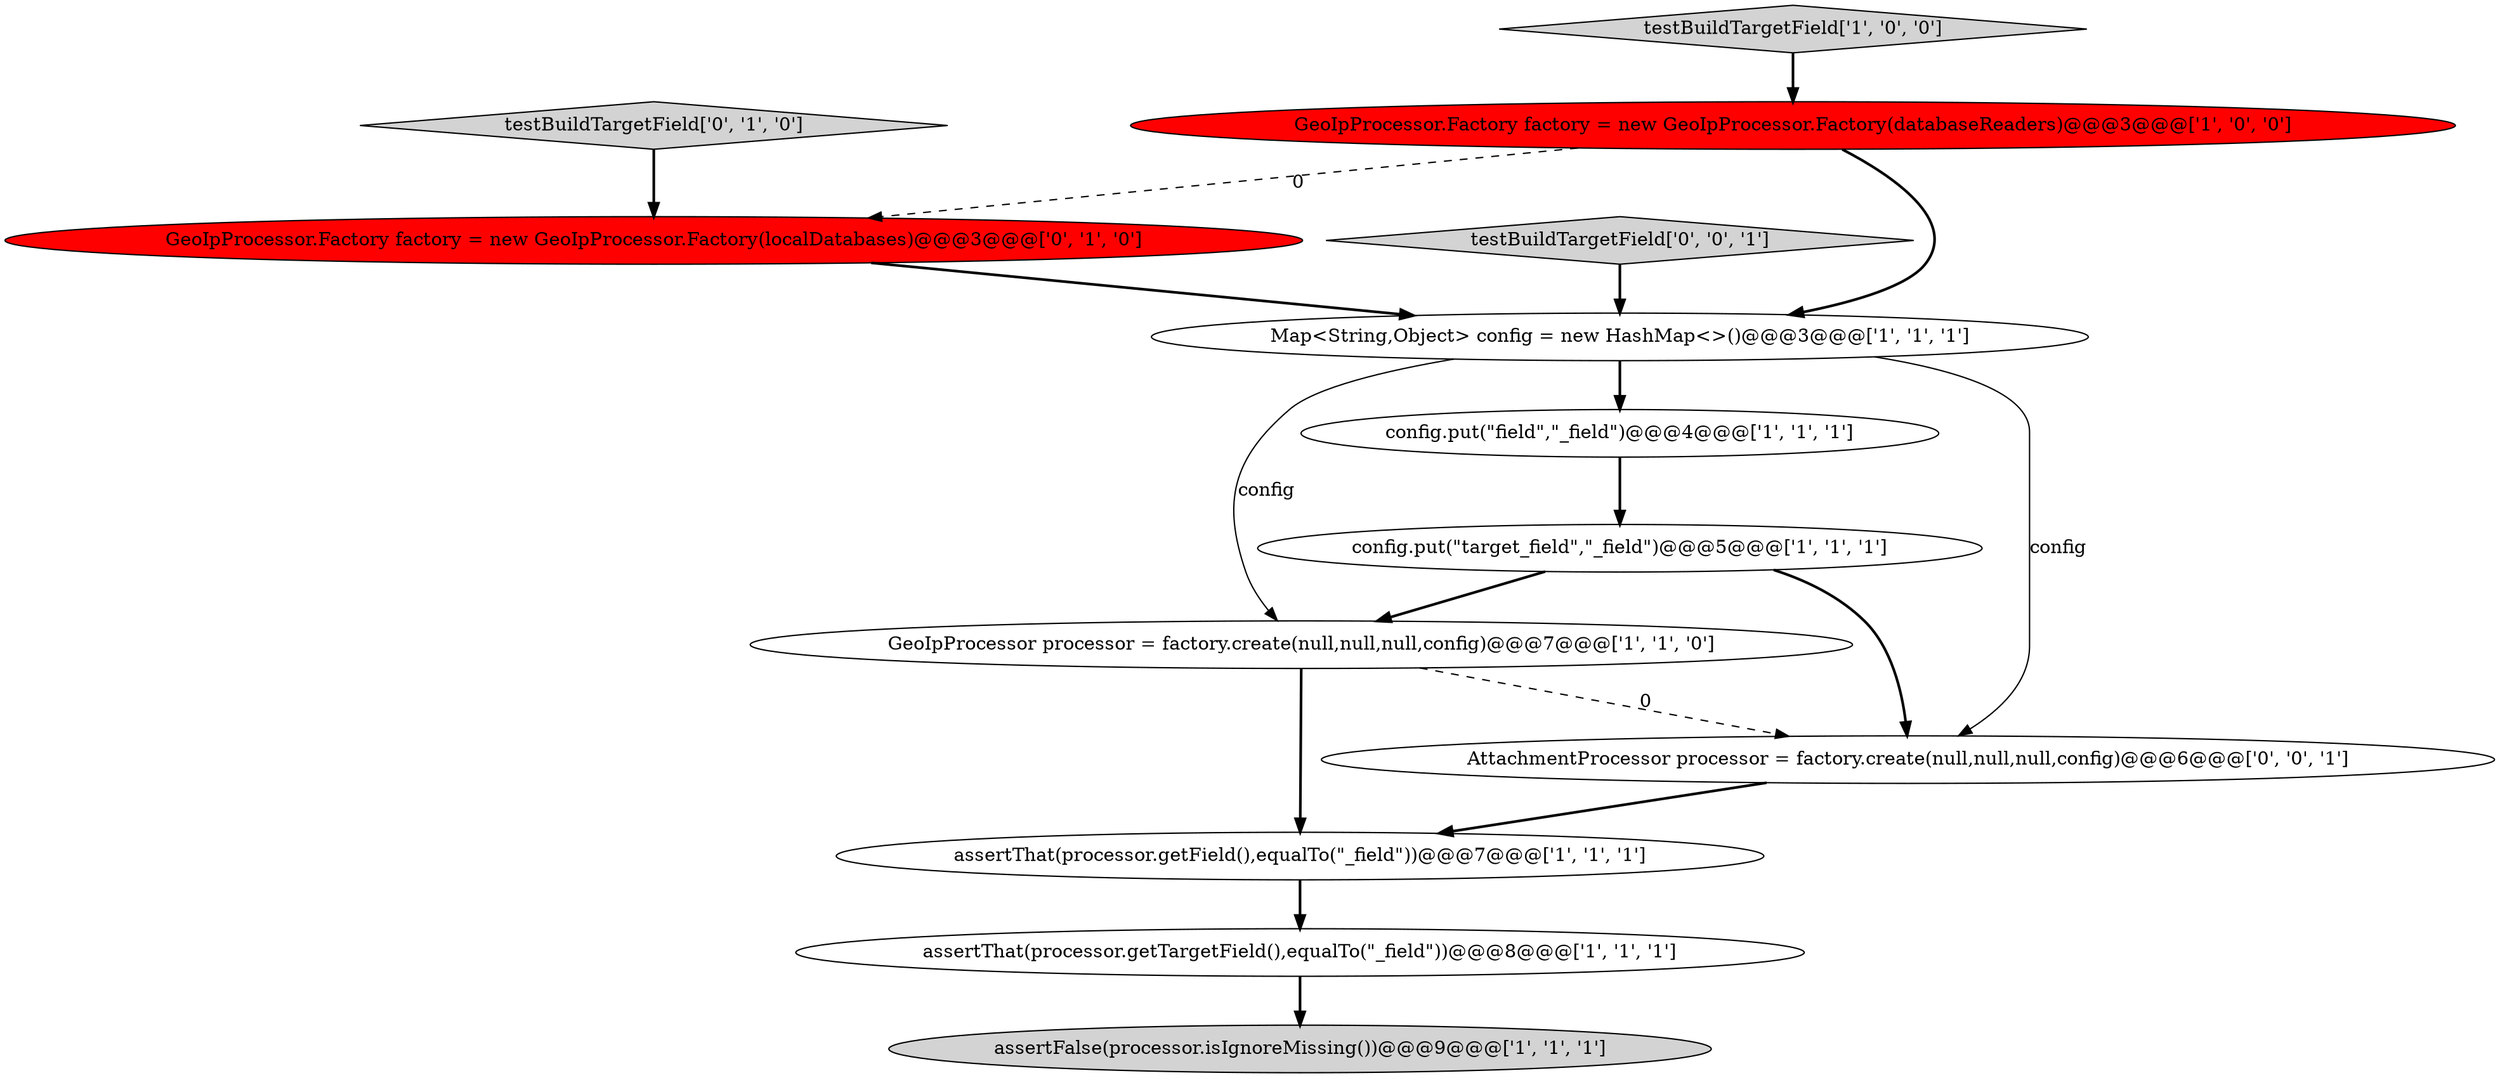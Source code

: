 digraph {
10 [style = filled, label = "GeoIpProcessor.Factory factory = new GeoIpProcessor.Factory(localDatabases)@@@3@@@['0', '1', '0']", fillcolor = red, shape = ellipse image = "AAA1AAABBB2BBB"];
4 [style = filled, label = "assertThat(processor.getField(),equalTo(\"_field\"))@@@7@@@['1', '1', '1']", fillcolor = white, shape = ellipse image = "AAA0AAABBB1BBB"];
11 [style = filled, label = "AttachmentProcessor processor = factory.create(null,null,null,config)@@@6@@@['0', '0', '1']", fillcolor = white, shape = ellipse image = "AAA0AAABBB3BBB"];
7 [style = filled, label = "config.put(\"target_field\",\"_field\")@@@5@@@['1', '1', '1']", fillcolor = white, shape = ellipse image = "AAA0AAABBB1BBB"];
9 [style = filled, label = "testBuildTargetField['0', '1', '0']", fillcolor = lightgray, shape = diamond image = "AAA0AAABBB2BBB"];
8 [style = filled, label = "testBuildTargetField['1', '0', '0']", fillcolor = lightgray, shape = diamond image = "AAA0AAABBB1BBB"];
3 [style = filled, label = "GeoIpProcessor processor = factory.create(null,null,null,config)@@@7@@@['1', '1', '0']", fillcolor = white, shape = ellipse image = "AAA0AAABBB1BBB"];
12 [style = filled, label = "testBuildTargetField['0', '0', '1']", fillcolor = lightgray, shape = diamond image = "AAA0AAABBB3BBB"];
1 [style = filled, label = "assertFalse(processor.isIgnoreMissing())@@@9@@@['1', '1', '1']", fillcolor = lightgray, shape = ellipse image = "AAA0AAABBB1BBB"];
5 [style = filled, label = "Map<String,Object> config = new HashMap<>()@@@3@@@['1', '1', '1']", fillcolor = white, shape = ellipse image = "AAA0AAABBB1BBB"];
6 [style = filled, label = "assertThat(processor.getTargetField(),equalTo(\"_field\"))@@@8@@@['1', '1', '1']", fillcolor = white, shape = ellipse image = "AAA0AAABBB1BBB"];
0 [style = filled, label = "GeoIpProcessor.Factory factory = new GeoIpProcessor.Factory(databaseReaders)@@@3@@@['1', '0', '0']", fillcolor = red, shape = ellipse image = "AAA1AAABBB1BBB"];
2 [style = filled, label = "config.put(\"field\",\"_field\")@@@4@@@['1', '1', '1']", fillcolor = white, shape = ellipse image = "AAA0AAABBB1BBB"];
8->0 [style = bold, label=""];
6->1 [style = bold, label=""];
11->4 [style = bold, label=""];
5->2 [style = bold, label=""];
7->11 [style = bold, label=""];
2->7 [style = bold, label=""];
10->5 [style = bold, label=""];
9->10 [style = bold, label=""];
12->5 [style = bold, label=""];
5->3 [style = solid, label="config"];
0->10 [style = dashed, label="0"];
4->6 [style = bold, label=""];
3->4 [style = bold, label=""];
7->3 [style = bold, label=""];
3->11 [style = dashed, label="0"];
5->11 [style = solid, label="config"];
0->5 [style = bold, label=""];
}
